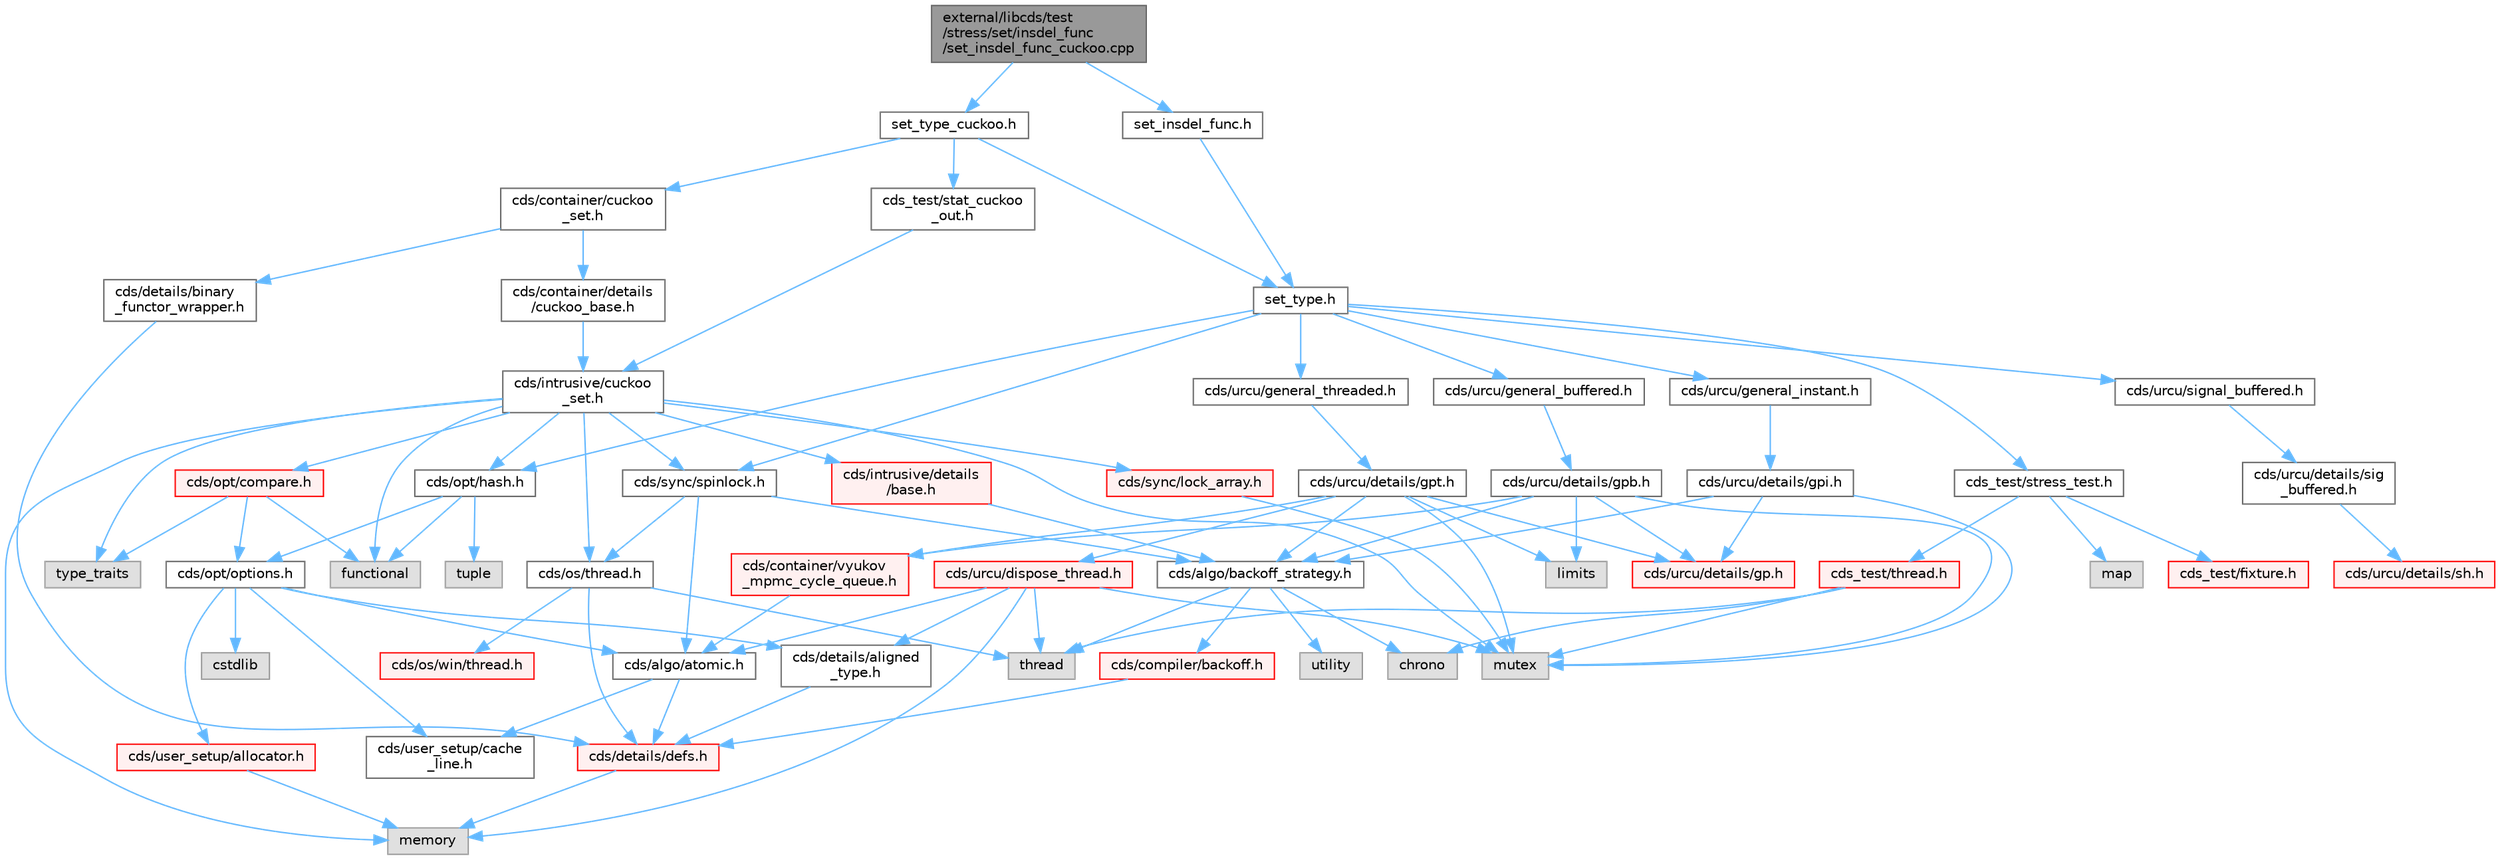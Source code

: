 digraph "external/libcds/test/stress/set/insdel_func/set_insdel_func_cuckoo.cpp"
{
 // LATEX_PDF_SIZE
  bgcolor="transparent";
  edge [fontname=Helvetica,fontsize=10,labelfontname=Helvetica,labelfontsize=10];
  node [fontname=Helvetica,fontsize=10,shape=box,height=0.2,width=0.4];
  Node1 [id="Node000001",label="external/libcds/test\l/stress/set/insdel_func\l/set_insdel_func_cuckoo.cpp",height=0.2,width=0.4,color="gray40", fillcolor="grey60", style="filled", fontcolor="black",tooltip=" "];
  Node1 -> Node2 [id="edge89_Node000001_Node000002",color="steelblue1",style="solid",tooltip=" "];
  Node2 [id="Node000002",label="set_insdel_func.h",height=0.2,width=0.4,color="grey40", fillcolor="white", style="filled",URL="$set__insdel__func_8h.html",tooltip=" "];
  Node2 -> Node3 [id="edge90_Node000002_Node000003",color="steelblue1",style="solid",tooltip=" "];
  Node3 [id="Node000003",label="set_type.h",height=0.2,width=0.4,color="grey40", fillcolor="white", style="filled",URL="$set__type_8h.html",tooltip=" "];
  Node3 -> Node4 [id="edge91_Node000003_Node000004",color="steelblue1",style="solid",tooltip=" "];
  Node4 [id="Node000004",label="cds/urcu/general_instant.h",height=0.2,width=0.4,color="grey40", fillcolor="white", style="filled",URL="$general__instant_8h.html",tooltip=" "];
  Node4 -> Node5 [id="edge92_Node000004_Node000005",color="steelblue1",style="solid",tooltip=" "];
  Node5 [id="Node000005",label="cds/urcu/details/gpi.h",height=0.2,width=0.4,color="grey40", fillcolor="white", style="filled",URL="$gpi_8h.html",tooltip=" "];
  Node5 -> Node6 [id="edge93_Node000005_Node000006",color="steelblue1",style="solid",tooltip=" "];
  Node6 [id="Node000006",label="mutex",height=0.2,width=0.4,color="grey60", fillcolor="#E0E0E0", style="filled",tooltip=" "];
  Node5 -> Node7 [id="edge94_Node000005_Node000007",color="steelblue1",style="solid",tooltip=" "];
  Node7 [id="Node000007",label="cds/urcu/details/gp.h",height=0.2,width=0.4,color="red", fillcolor="#FFF0F0", style="filled",URL="$gp_8h.html",tooltip=" "];
  Node5 -> Node55 [id="edge95_Node000005_Node000055",color="steelblue1",style="solid",tooltip=" "];
  Node55 [id="Node000055",label="cds/algo/backoff_strategy.h",height=0.2,width=0.4,color="grey40", fillcolor="white", style="filled",URL="$backoff__strategy_8h.html",tooltip=" "];
  Node55 -> Node43 [id="edge96_Node000055_Node000043",color="steelblue1",style="solid",tooltip=" "];
  Node43 [id="Node000043",label="utility",height=0.2,width=0.4,color="grey60", fillcolor="#E0E0E0", style="filled",tooltip=" "];
  Node55 -> Node38 [id="edge97_Node000055_Node000038",color="steelblue1",style="solid",tooltip=" "];
  Node38 [id="Node000038",label="thread",height=0.2,width=0.4,color="grey60", fillcolor="#E0E0E0", style="filled",tooltip=" "];
  Node55 -> Node56 [id="edge98_Node000055_Node000056",color="steelblue1",style="solid",tooltip=" "];
  Node56 [id="Node000056",label="chrono",height=0.2,width=0.4,color="grey60", fillcolor="#E0E0E0", style="filled",tooltip=" "];
  Node55 -> Node57 [id="edge99_Node000055_Node000057",color="steelblue1",style="solid",tooltip=" "];
  Node57 [id="Node000057",label="cds/compiler/backoff.h",height=0.2,width=0.4,color="red", fillcolor="#FFF0F0", style="filled",URL="$backoff_8h.html",tooltip=" "];
  Node57 -> Node11 [id="edge100_Node000057_Node000011",color="steelblue1",style="solid",tooltip=" "];
  Node11 [id="Node000011",label="cds/details/defs.h",height=0.2,width=0.4,color="red", fillcolor="#FFF0F0", style="filled",URL="$details_2defs_8h.html",tooltip=" "];
  Node11 -> Node19 [id="edge101_Node000011_Node000019",color="steelblue1",style="solid",tooltip=" "];
  Node19 [id="Node000019",label="memory",height=0.2,width=0.4,color="grey60", fillcolor="#E0E0E0", style="filled",tooltip=" "];
  Node3 -> Node59 [id="edge102_Node000003_Node000059",color="steelblue1",style="solid",tooltip=" "];
  Node59 [id="Node000059",label="cds/urcu/general_buffered.h",height=0.2,width=0.4,color="grey40", fillcolor="white", style="filled",URL="$general__buffered_8h.html",tooltip=" "];
  Node59 -> Node60 [id="edge103_Node000059_Node000060",color="steelblue1",style="solid",tooltip=" "];
  Node60 [id="Node000060",label="cds/urcu/details/gpb.h",height=0.2,width=0.4,color="grey40", fillcolor="white", style="filled",URL="$gpb_8h.html",tooltip=" "];
  Node60 -> Node6 [id="edge104_Node000060_Node000006",color="steelblue1",style="solid",tooltip=" "];
  Node60 -> Node61 [id="edge105_Node000060_Node000061",color="steelblue1",style="solid",tooltip=" "];
  Node61 [id="Node000061",label="limits",height=0.2,width=0.4,color="grey60", fillcolor="#E0E0E0", style="filled",tooltip=" "];
  Node60 -> Node7 [id="edge106_Node000060_Node000007",color="steelblue1",style="solid",tooltip=" "];
  Node60 -> Node55 [id="edge107_Node000060_Node000055",color="steelblue1",style="solid",tooltip=" "];
  Node60 -> Node62 [id="edge108_Node000060_Node000062",color="steelblue1",style="solid",tooltip=" "];
  Node62 [id="Node000062",label="cds/container/vyukov\l_mpmc_cycle_queue.h",height=0.2,width=0.4,color="red", fillcolor="#FFF0F0", style="filled",URL="$container_2vyukov__mpmc__cycle__queue_8h.html",tooltip=" "];
  Node62 -> Node10 [id="edge109_Node000062_Node000010",color="steelblue1",style="solid",tooltip=" "];
  Node10 [id="Node000010",label="cds/algo/atomic.h",height=0.2,width=0.4,color="grey40", fillcolor="white", style="filled",URL="$external_2libcds_2cds_2algo_2atomic_8h.html",tooltip=" "];
  Node10 -> Node11 [id="edge110_Node000010_Node000011",color="steelblue1",style="solid",tooltip=" "];
  Node10 -> Node24 [id="edge111_Node000010_Node000024",color="steelblue1",style="solid",tooltip=" "];
  Node24 [id="Node000024",label="cds/user_setup/cache\l_line.h",height=0.2,width=0.4,color="grey40", fillcolor="white", style="filled",URL="$cache__line_8h.html",tooltip="Cache-line size definition"];
  Node3 -> Node73 [id="edge112_Node000003_Node000073",color="steelblue1",style="solid",tooltip=" "];
  Node73 [id="Node000073",label="cds/urcu/general_threaded.h",height=0.2,width=0.4,color="grey40", fillcolor="white", style="filled",URL="$general__threaded_8h.html",tooltip=" "];
  Node73 -> Node74 [id="edge113_Node000073_Node000074",color="steelblue1",style="solid",tooltip=" "];
  Node74 [id="Node000074",label="cds/urcu/details/gpt.h",height=0.2,width=0.4,color="grey40", fillcolor="white", style="filled",URL="$gpt_8h.html",tooltip=" "];
  Node74 -> Node6 [id="edge114_Node000074_Node000006",color="steelblue1",style="solid",tooltip=" "];
  Node74 -> Node61 [id="edge115_Node000074_Node000061",color="steelblue1",style="solid",tooltip=" "];
  Node74 -> Node7 [id="edge116_Node000074_Node000007",color="steelblue1",style="solid",tooltip=" "];
  Node74 -> Node75 [id="edge117_Node000074_Node000075",color="steelblue1",style="solid",tooltip=" "];
  Node75 [id="Node000075",label="cds/urcu/dispose_thread.h",height=0.2,width=0.4,color="red", fillcolor="#FFF0F0", style="filled",URL="$dispose__thread_8h.html",tooltip=" "];
  Node75 -> Node19 [id="edge118_Node000075_Node000019",color="steelblue1",style="solid",tooltip=" "];
  Node75 -> Node38 [id="edge119_Node000075_Node000038",color="steelblue1",style="solid",tooltip=" "];
  Node75 -> Node6 [id="edge120_Node000075_Node000006",color="steelblue1",style="solid",tooltip=" "];
  Node75 -> Node68 [id="edge121_Node000075_Node000068",color="steelblue1",style="solid",tooltip=" "];
  Node68 [id="Node000068",label="cds/details/aligned\l_type.h",height=0.2,width=0.4,color="grey40", fillcolor="white", style="filled",URL="$aligned__type_8h.html",tooltip=" "];
  Node68 -> Node11 [id="edge122_Node000068_Node000011",color="steelblue1",style="solid",tooltip=" "];
  Node75 -> Node10 [id="edge123_Node000075_Node000010",color="steelblue1",style="solid",tooltip=" "];
  Node74 -> Node55 [id="edge124_Node000074_Node000055",color="steelblue1",style="solid",tooltip=" "];
  Node74 -> Node62 [id="edge125_Node000074_Node000062",color="steelblue1",style="solid",tooltip=" "];
  Node3 -> Node77 [id="edge126_Node000003_Node000077",color="steelblue1",style="solid",tooltip=" "];
  Node77 [id="Node000077",label="cds/urcu/signal_buffered.h",height=0.2,width=0.4,color="grey40", fillcolor="white", style="filled",URL="$signal__buffered_8h.html",tooltip=" "];
  Node77 -> Node78 [id="edge127_Node000077_Node000078",color="steelblue1",style="solid",tooltip=" "];
  Node78 [id="Node000078",label="cds/urcu/details/sig\l_buffered.h",height=0.2,width=0.4,color="grey40", fillcolor="white", style="filled",URL="$sig__buffered_8h.html",tooltip=" "];
  Node78 -> Node79 [id="edge128_Node000078_Node000079",color="steelblue1",style="solid",tooltip=" "];
  Node79 [id="Node000079",label="cds/urcu/details/sh.h",height=0.2,width=0.4,color="red", fillcolor="#FFF0F0", style="filled",URL="$sh_8h.html",tooltip=" "];
  Node3 -> Node80 [id="edge129_Node000003_Node000080",color="steelblue1",style="solid",tooltip=" "];
  Node80 [id="Node000080",label="cds/opt/hash.h",height=0.2,width=0.4,color="grey40", fillcolor="white", style="filled",URL="$external_2libcds_2cds_2opt_2hash_8h.html",tooltip=" "];
  Node80 -> Node81 [id="edge130_Node000080_Node000081",color="steelblue1",style="solid",tooltip=" "];
  Node81 [id="Node000081",label="tuple",height=0.2,width=0.4,color="grey60", fillcolor="#E0E0E0", style="filled",tooltip=" "];
  Node80 -> Node82 [id="edge131_Node000080_Node000082",color="steelblue1",style="solid",tooltip=" "];
  Node82 [id="Node000082",label="functional",height=0.2,width=0.4,color="grey60", fillcolor="#E0E0E0", style="filled",tooltip=" "];
  Node80 -> Node67 [id="edge132_Node000080_Node000067",color="steelblue1",style="solid",tooltip=" "];
  Node67 [id="Node000067",label="cds/opt/options.h",height=0.2,width=0.4,color="grey40", fillcolor="white", style="filled",URL="$opt_2options_8h.html",tooltip=" "];
  Node67 -> Node40 [id="edge133_Node000067_Node000040",color="steelblue1",style="solid",tooltip=" "];
  Node40 [id="Node000040",label="cstdlib",height=0.2,width=0.4,color="grey60", fillcolor="#E0E0E0", style="filled",tooltip=" "];
  Node67 -> Node68 [id="edge134_Node000067_Node000068",color="steelblue1",style="solid",tooltip=" "];
  Node67 -> Node28 [id="edge135_Node000067_Node000028",color="steelblue1",style="solid",tooltip=" "];
  Node28 [id="Node000028",label="cds/user_setup/allocator.h",height=0.2,width=0.4,color="red", fillcolor="#FFF0F0", style="filled",URL="$external_2libcds_2cds_2user__setup_2allocator_8h.html",tooltip="Default implementation of allocator classes."];
  Node28 -> Node19 [id="edge136_Node000028_Node000019",color="steelblue1",style="solid",tooltip=" "];
  Node67 -> Node24 [id="edge137_Node000067_Node000024",color="steelblue1",style="solid",tooltip=" "];
  Node67 -> Node10 [id="edge138_Node000067_Node000010",color="steelblue1",style="solid",tooltip=" "];
  Node3 -> Node83 [id="edge139_Node000003_Node000083",color="steelblue1",style="solid",tooltip=" "];
  Node83 [id="Node000083",label="cds/sync/spinlock.h",height=0.2,width=0.4,color="grey40", fillcolor="white", style="filled",URL="$sync_2spinlock_8h.html",tooltip=" "];
  Node83 -> Node10 [id="edge140_Node000083_Node000010",color="steelblue1",style="solid",tooltip=" "];
  Node83 -> Node44 [id="edge141_Node000083_Node000044",color="steelblue1",style="solid",tooltip=" "];
  Node44 [id="Node000044",label="cds/os/thread.h",height=0.2,width=0.4,color="grey40", fillcolor="white", style="filled",URL="$cds_2os_2thread_8h.html",tooltip=" "];
  Node44 -> Node38 [id="edge142_Node000044_Node000038",color="steelblue1",style="solid",tooltip=" "];
  Node44 -> Node11 [id="edge143_Node000044_Node000011",color="steelblue1",style="solid",tooltip=" "];
  Node44 -> Node45 [id="edge144_Node000044_Node000045",color="steelblue1",style="solid",tooltip=" "];
  Node45 [id="Node000045",label="cds/os/win/thread.h",height=0.2,width=0.4,color="red", fillcolor="#FFF0F0", style="filled",URL="$cds_2os_2win_2thread_8h.html",tooltip=" "];
  Node83 -> Node55 [id="edge145_Node000083_Node000055",color="steelblue1",style="solid",tooltip=" "];
  Node3 -> Node84 [id="edge146_Node000003_Node000084",color="steelblue1",style="solid",tooltip=" "];
  Node84 [id="Node000084",label="cds_test/stress_test.h",height=0.2,width=0.4,color="grey40", fillcolor="white", style="filled",URL="$stress__test_8h.html",tooltip=" "];
  Node84 -> Node85 [id="edge147_Node000084_Node000085",color="steelblue1",style="solid",tooltip=" "];
  Node85 [id="Node000085",label="map",height=0.2,width=0.4,color="grey60", fillcolor="#E0E0E0", style="filled",tooltip=" "];
  Node84 -> Node86 [id="edge148_Node000084_Node000086",color="steelblue1",style="solid",tooltip=" "];
  Node86 [id="Node000086",label="cds_test/fixture.h",height=0.2,width=0.4,color="red", fillcolor="#FFF0F0", style="filled",URL="$fixture_8h.html",tooltip=" "];
  Node84 -> Node91 [id="edge149_Node000084_Node000091",color="steelblue1",style="solid",tooltip=" "];
  Node91 [id="Node000091",label="cds_test/thread.h",height=0.2,width=0.4,color="red", fillcolor="#FFF0F0", style="filled",URL="$test_2include_2cds__test_2thread_8h.html",tooltip=" "];
  Node91 -> Node38 [id="edge150_Node000091_Node000038",color="steelblue1",style="solid",tooltip=" "];
  Node91 -> Node6 [id="edge151_Node000091_Node000006",color="steelblue1",style="solid",tooltip=" "];
  Node91 -> Node56 [id="edge152_Node000091_Node000056",color="steelblue1",style="solid",tooltip=" "];
  Node1 -> Node95 [id="edge153_Node000001_Node000095",color="steelblue1",style="solid",tooltip=" "];
  Node95 [id="Node000095",label="set_type_cuckoo.h",height=0.2,width=0.4,color="grey40", fillcolor="white", style="filled",URL="$set__type__cuckoo_8h.html",tooltip=" "];
  Node95 -> Node3 [id="edge154_Node000095_Node000003",color="steelblue1",style="solid",tooltip=" "];
  Node95 -> Node96 [id="edge155_Node000095_Node000096",color="steelblue1",style="solid",tooltip=" "];
  Node96 [id="Node000096",label="cds/container/cuckoo\l_set.h",height=0.2,width=0.4,color="grey40", fillcolor="white", style="filled",URL="$container_2cuckoo__set_8h.html",tooltip=" "];
  Node96 -> Node97 [id="edge156_Node000096_Node000097",color="steelblue1",style="solid",tooltip=" "];
  Node97 [id="Node000097",label="cds/container/details\l/cuckoo_base.h",height=0.2,width=0.4,color="grey40", fillcolor="white", style="filled",URL="$cuckoo__base_8h.html",tooltip=" "];
  Node97 -> Node98 [id="edge157_Node000097_Node000098",color="steelblue1",style="solid",tooltip=" "];
  Node98 [id="Node000098",label="cds/intrusive/cuckoo\l_set.h",height=0.2,width=0.4,color="grey40", fillcolor="white", style="filled",URL="$intrusive_2cuckoo__set_8h.html",tooltip=" "];
  Node98 -> Node19 [id="edge158_Node000098_Node000019",color="steelblue1",style="solid",tooltip=" "];
  Node98 -> Node27 [id="edge159_Node000098_Node000027",color="steelblue1",style="solid",tooltip=" "];
  Node27 [id="Node000027",label="type_traits",height=0.2,width=0.4,color="grey60", fillcolor="#E0E0E0", style="filled",tooltip=" "];
  Node98 -> Node6 [id="edge160_Node000098_Node000006",color="steelblue1",style="solid",tooltip=" "];
  Node98 -> Node82 [id="edge161_Node000098_Node000082",color="steelblue1",style="solid",tooltip=" "];
  Node98 -> Node64 [id="edge162_Node000098_Node000064",color="steelblue1",style="solid",tooltip=" "];
  Node64 [id="Node000064",label="cds/intrusive/details\l/base.h",height=0.2,width=0.4,color="red", fillcolor="#FFF0F0", style="filled",URL="$external_2libcds_2cds_2intrusive_2details_2base_8h.html",tooltip=" "];
  Node64 -> Node55 [id="edge163_Node000064_Node000055",color="steelblue1",style="solid",tooltip=" "];
  Node98 -> Node99 [id="edge164_Node000098_Node000099",color="steelblue1",style="solid",tooltip=" "];
  Node99 [id="Node000099",label="cds/opt/compare.h",height=0.2,width=0.4,color="red", fillcolor="#FFF0F0", style="filled",URL="$external_2libcds_2cds_2opt_2compare_8h.html",tooltip=" "];
  Node99 -> Node27 [id="edge165_Node000099_Node000027",color="steelblue1",style="solid",tooltip=" "];
  Node99 -> Node82 [id="edge166_Node000099_Node000082",color="steelblue1",style="solid",tooltip=" "];
  Node99 -> Node67 [id="edge167_Node000099_Node000067",color="steelblue1",style="solid",tooltip=" "];
  Node98 -> Node80 [id="edge168_Node000098_Node000080",color="steelblue1",style="solid",tooltip=" "];
  Node98 -> Node100 [id="edge169_Node000098_Node000100",color="steelblue1",style="solid",tooltip=" "];
  Node100 [id="Node000100",label="cds/sync/lock_array.h",height=0.2,width=0.4,color="red", fillcolor="#FFF0F0", style="filled",URL="$lock__array_8h.html",tooltip=" "];
  Node100 -> Node6 [id="edge170_Node000100_Node000006",color="steelblue1",style="solid",tooltip=" "];
  Node98 -> Node44 [id="edge171_Node000098_Node000044",color="steelblue1",style="solid",tooltip=" "];
  Node98 -> Node83 [id="edge172_Node000098_Node000083",color="steelblue1",style="solid",tooltip=" "];
  Node96 -> Node101 [id="edge173_Node000096_Node000101",color="steelblue1",style="solid",tooltip=" "];
  Node101 [id="Node000101",label="cds/details/binary\l_functor_wrapper.h",height=0.2,width=0.4,color="grey40", fillcolor="white", style="filled",URL="$binary__functor__wrapper_8h.html",tooltip=" "];
  Node101 -> Node11 [id="edge174_Node000101_Node000011",color="steelblue1",style="solid",tooltip=" "];
  Node95 -> Node102 [id="edge175_Node000095_Node000102",color="steelblue1",style="solid",tooltip=" "];
  Node102 [id="Node000102",label="cds_test/stat_cuckoo\l_out.h",height=0.2,width=0.4,color="grey40", fillcolor="white", style="filled",URL="$stat__cuckoo__out_8h.html",tooltip=" "];
  Node102 -> Node98 [id="edge176_Node000102_Node000098",color="steelblue1",style="solid",tooltip=" "];
}
